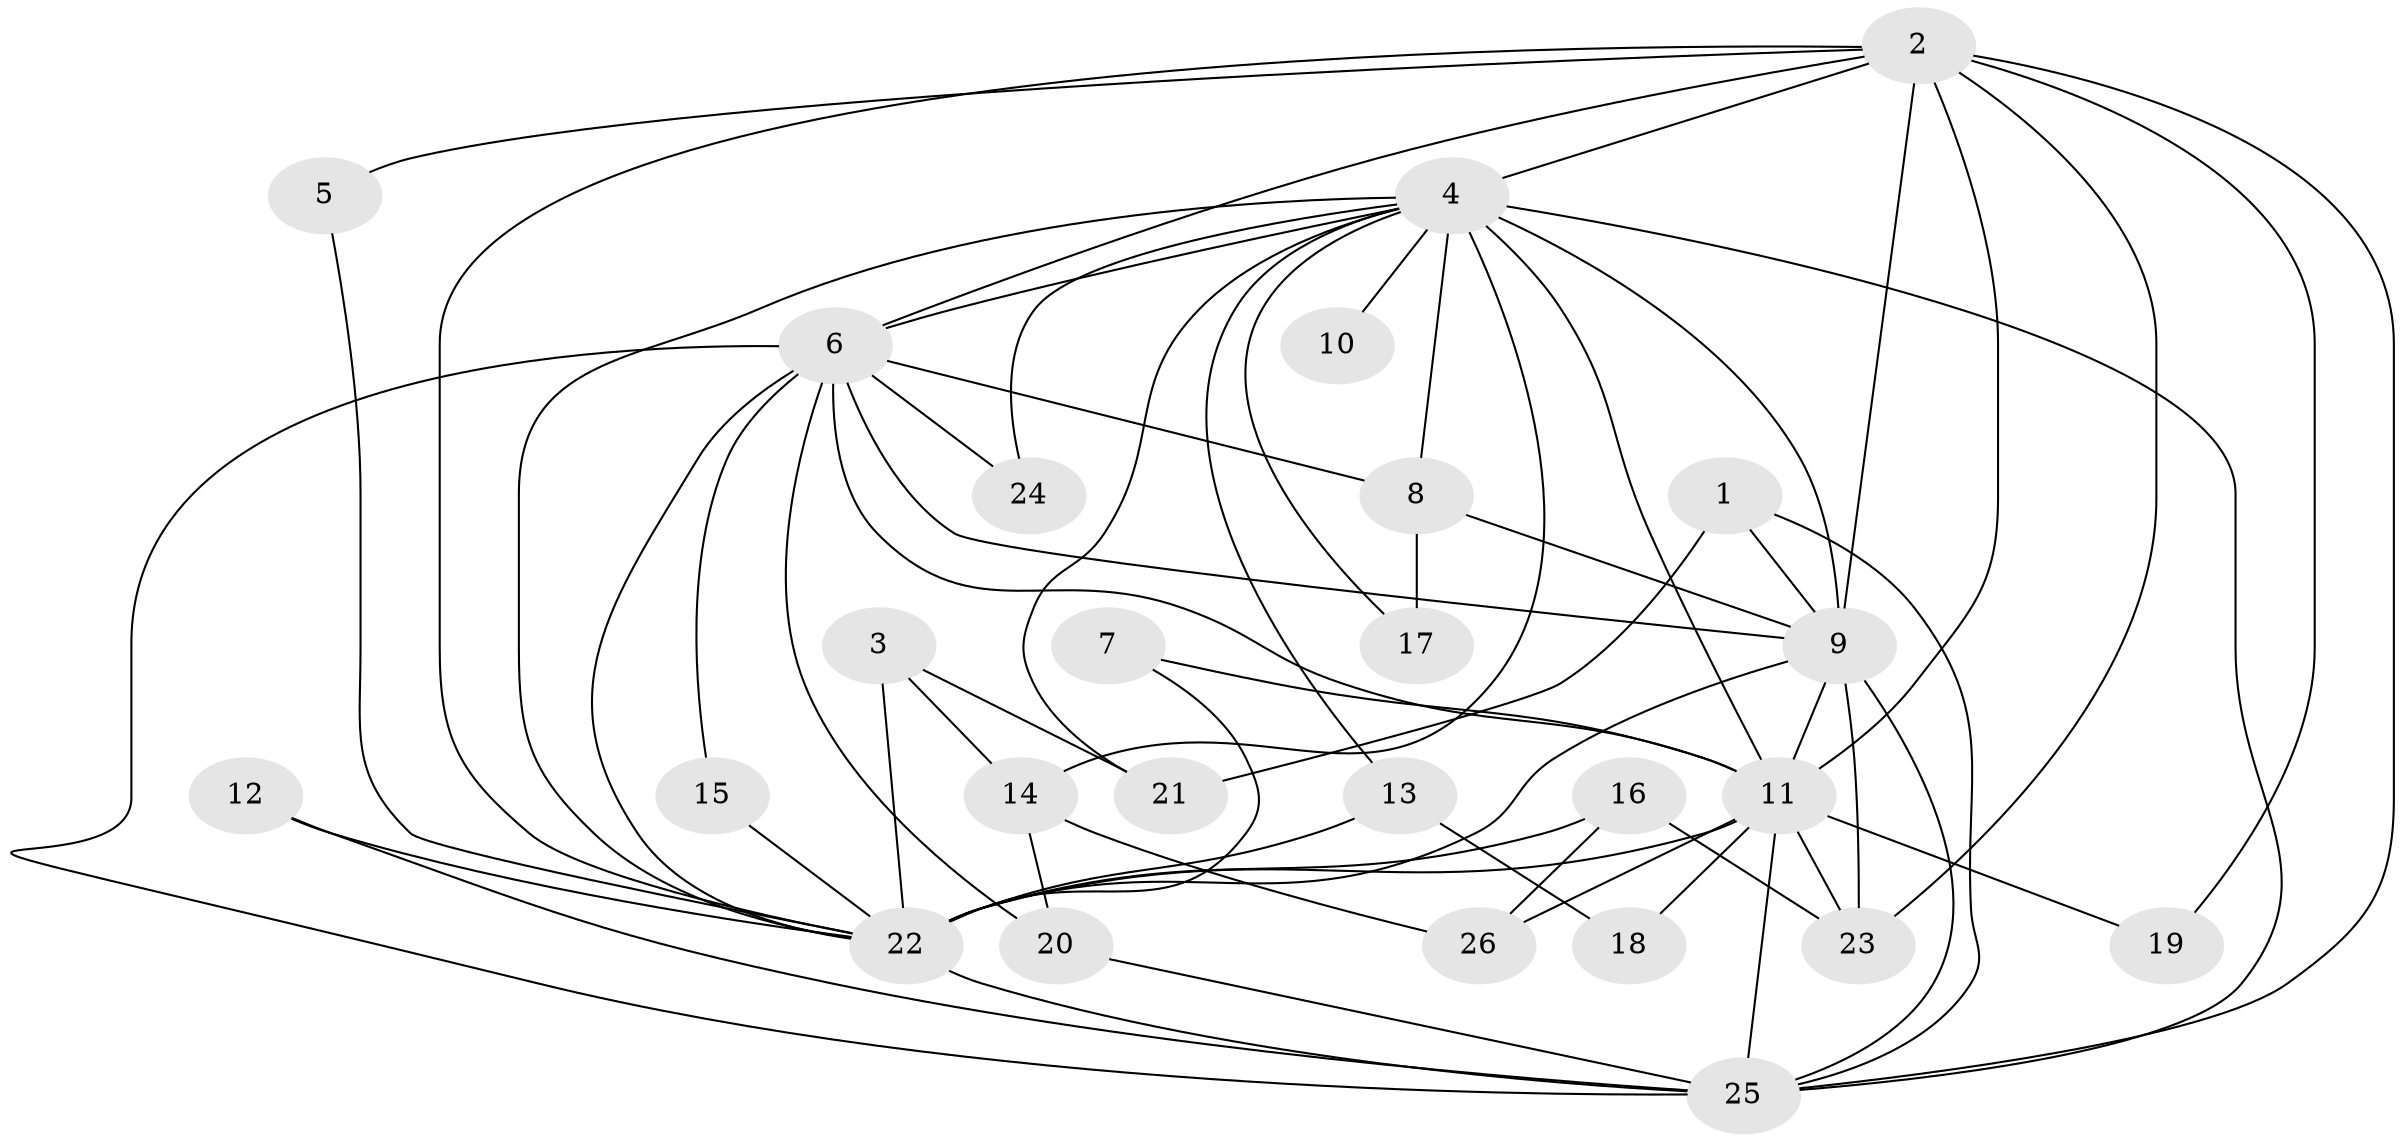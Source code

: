 // original degree distribution, {17: 0.0392156862745098, 11: 0.0196078431372549, 16: 0.0196078431372549, 14: 0.0392156862745098, 21: 0.0196078431372549, 12: 0.0196078431372549, 15: 0.0196078431372549, 13: 0.0196078431372549, 5: 0.0196078431372549, 3: 0.29411764705882354, 2: 0.45098039215686275, 4: 0.0392156862745098}
// Generated by graph-tools (version 1.1) at 2025/36/03/04/25 23:36:18]
// undirected, 26 vertices, 62 edges
graph export_dot {
  node [color=gray90,style=filled];
  1;
  2;
  3;
  4;
  5;
  6;
  7;
  8;
  9;
  10;
  11;
  12;
  13;
  14;
  15;
  16;
  17;
  18;
  19;
  20;
  21;
  22;
  23;
  24;
  25;
  26;
  1 -- 9 [weight=1.0];
  1 -- 21 [weight=1.0];
  1 -- 25 [weight=1.0];
  2 -- 4 [weight=2.0];
  2 -- 5 [weight=1.0];
  2 -- 6 [weight=2.0];
  2 -- 9 [weight=2.0];
  2 -- 11 [weight=6.0];
  2 -- 19 [weight=1.0];
  2 -- 22 [weight=5.0];
  2 -- 23 [weight=1.0];
  2 -- 25 [weight=3.0];
  3 -- 14 [weight=1.0];
  3 -- 21 [weight=1.0];
  3 -- 22 [weight=4.0];
  4 -- 6 [weight=1.0];
  4 -- 8 [weight=1.0];
  4 -- 9 [weight=1.0];
  4 -- 10 [weight=1.0];
  4 -- 11 [weight=3.0];
  4 -- 13 [weight=1.0];
  4 -- 14 [weight=2.0];
  4 -- 17 [weight=1.0];
  4 -- 21 [weight=1.0];
  4 -- 22 [weight=2.0];
  4 -- 24 [weight=2.0];
  4 -- 25 [weight=1.0];
  5 -- 22 [weight=1.0];
  6 -- 8 [weight=1.0];
  6 -- 9 [weight=1.0];
  6 -- 11 [weight=2.0];
  6 -- 15 [weight=1.0];
  6 -- 20 [weight=1.0];
  6 -- 22 [weight=3.0];
  6 -- 24 [weight=1.0];
  6 -- 25 [weight=1.0];
  7 -- 11 [weight=1.0];
  7 -- 22 [weight=1.0];
  8 -- 9 [weight=1.0];
  8 -- 17 [weight=1.0];
  9 -- 11 [weight=2.0];
  9 -- 22 [weight=2.0];
  9 -- 23 [weight=1.0];
  9 -- 25 [weight=3.0];
  11 -- 18 [weight=2.0];
  11 -- 19 [weight=1.0];
  11 -- 22 [weight=4.0];
  11 -- 23 [weight=1.0];
  11 -- 25 [weight=2.0];
  11 -- 26 [weight=1.0];
  12 -- 22 [weight=1.0];
  12 -- 25 [weight=2.0];
  13 -- 18 [weight=1.0];
  13 -- 22 [weight=1.0];
  14 -- 20 [weight=1.0];
  14 -- 26 [weight=1.0];
  15 -- 22 [weight=2.0];
  16 -- 22 [weight=1.0];
  16 -- 23 [weight=1.0];
  16 -- 26 [weight=1.0];
  20 -- 25 [weight=1.0];
  22 -- 25 [weight=3.0];
}
